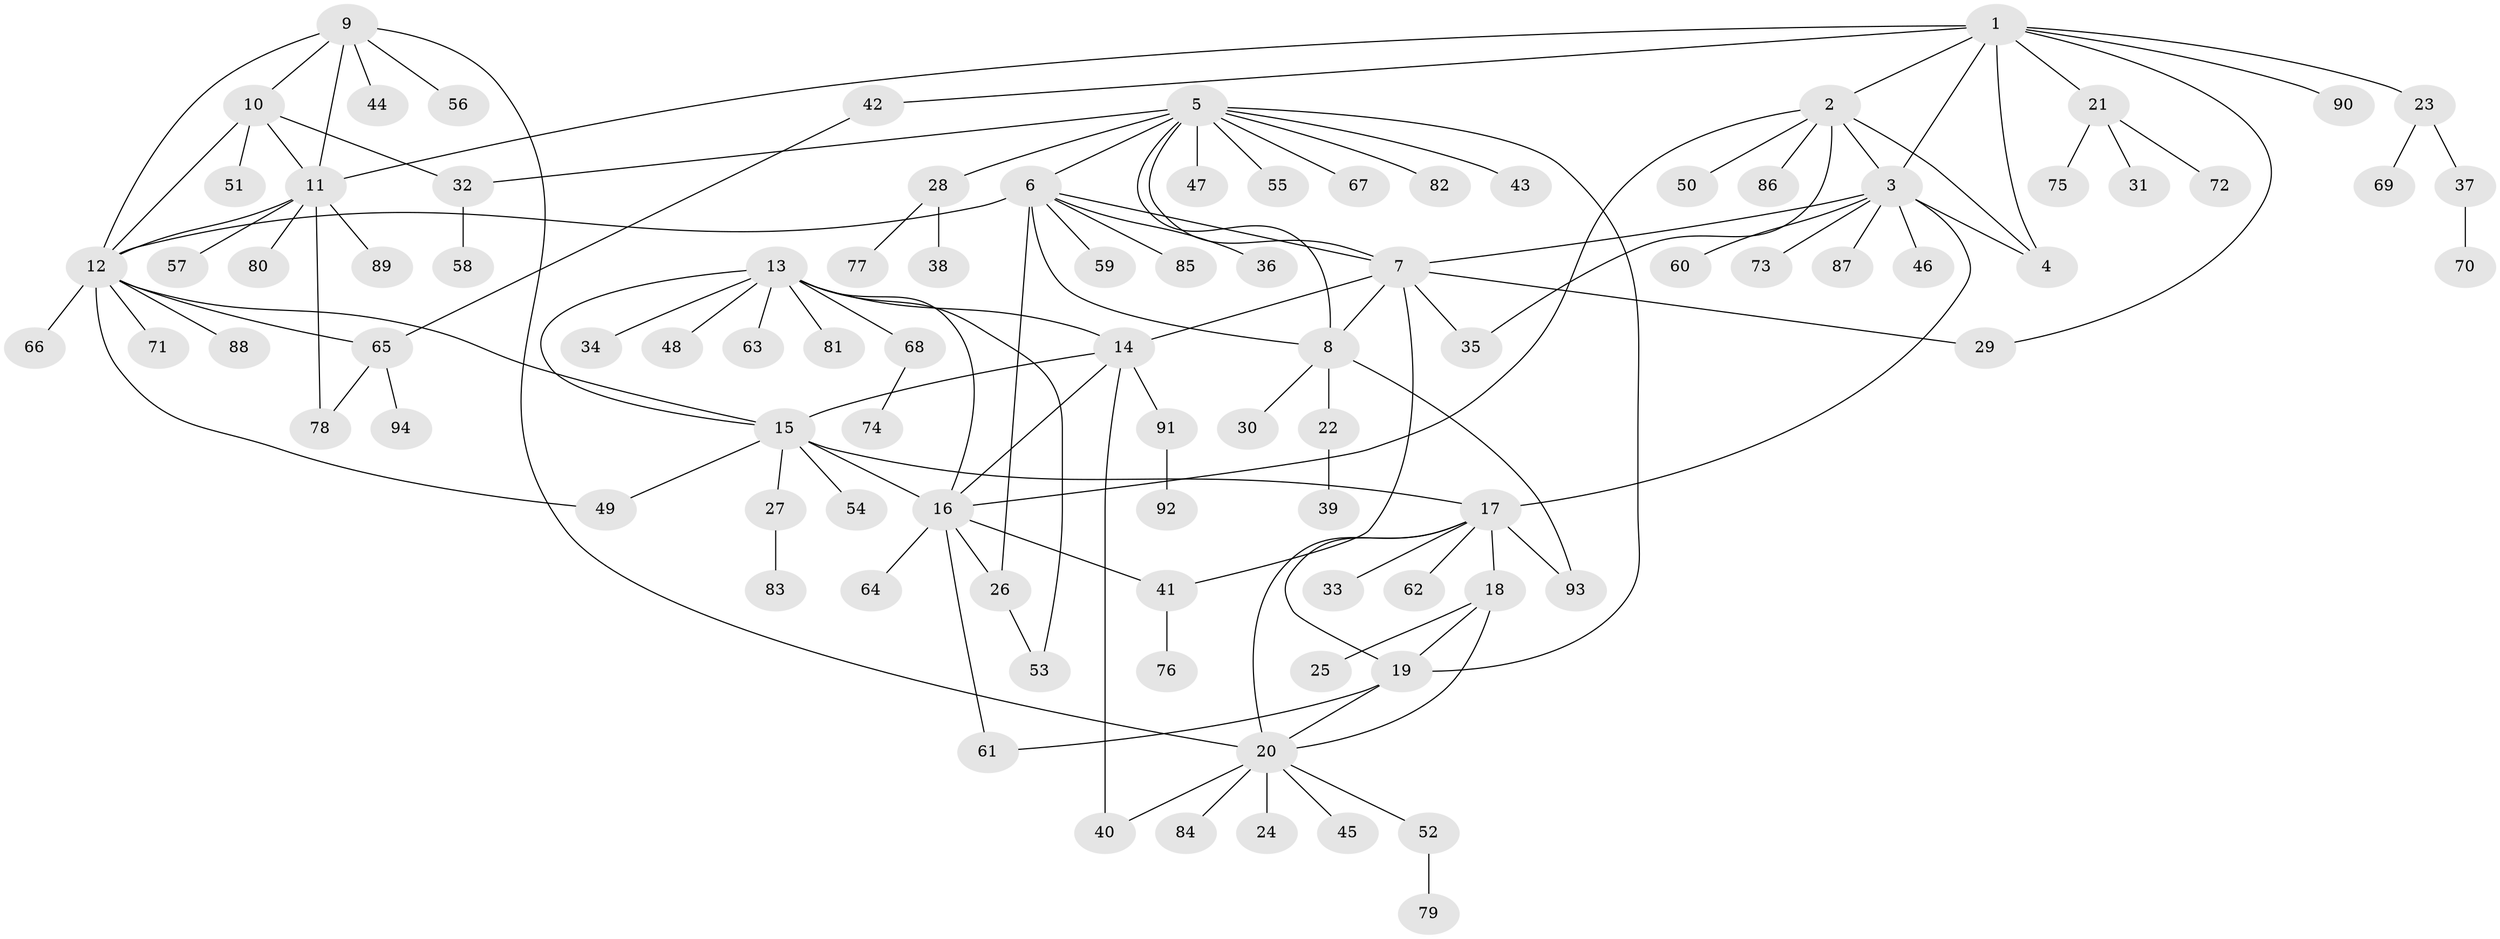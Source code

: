 // coarse degree distribution, {14: 0.0273972602739726, 11: 0.0136986301369863, 2: 0.1643835616438356, 9: 0.0273972602739726, 13: 0.0136986301369863, 5: 0.0273972602739726, 7: 0.0410958904109589, 10: 0.0136986301369863, 3: 0.0821917808219178, 1: 0.589041095890411}
// Generated by graph-tools (version 1.1) at 2025/52/02/27/25 19:52:20]
// undirected, 94 vertices, 126 edges
graph export_dot {
graph [start="1"]
  node [color=gray90,style=filled];
  1;
  2;
  3;
  4;
  5;
  6;
  7;
  8;
  9;
  10;
  11;
  12;
  13;
  14;
  15;
  16;
  17;
  18;
  19;
  20;
  21;
  22;
  23;
  24;
  25;
  26;
  27;
  28;
  29;
  30;
  31;
  32;
  33;
  34;
  35;
  36;
  37;
  38;
  39;
  40;
  41;
  42;
  43;
  44;
  45;
  46;
  47;
  48;
  49;
  50;
  51;
  52;
  53;
  54;
  55;
  56;
  57;
  58;
  59;
  60;
  61;
  62;
  63;
  64;
  65;
  66;
  67;
  68;
  69;
  70;
  71;
  72;
  73;
  74;
  75;
  76;
  77;
  78;
  79;
  80;
  81;
  82;
  83;
  84;
  85;
  86;
  87;
  88;
  89;
  90;
  91;
  92;
  93;
  94;
  1 -- 2;
  1 -- 3;
  1 -- 4;
  1 -- 11;
  1 -- 21;
  1 -- 23;
  1 -- 29;
  1 -- 42;
  1 -- 90;
  2 -- 3;
  2 -- 4;
  2 -- 16;
  2 -- 35;
  2 -- 50;
  2 -- 86;
  3 -- 4;
  3 -- 7;
  3 -- 17;
  3 -- 46;
  3 -- 60;
  3 -- 73;
  3 -- 87;
  5 -- 6;
  5 -- 7;
  5 -- 8;
  5 -- 19;
  5 -- 28;
  5 -- 32;
  5 -- 43;
  5 -- 47;
  5 -- 55;
  5 -- 67;
  5 -- 82;
  6 -- 7;
  6 -- 8;
  6 -- 12;
  6 -- 26;
  6 -- 36;
  6 -- 59;
  6 -- 85;
  7 -- 8;
  7 -- 14;
  7 -- 29;
  7 -- 35;
  7 -- 41;
  8 -- 22;
  8 -- 30;
  8 -- 93;
  9 -- 10;
  9 -- 11;
  9 -- 12;
  9 -- 20;
  9 -- 44;
  9 -- 56;
  10 -- 11;
  10 -- 12;
  10 -- 32;
  10 -- 51;
  11 -- 12;
  11 -- 57;
  11 -- 78;
  11 -- 80;
  11 -- 89;
  12 -- 15;
  12 -- 49;
  12 -- 65;
  12 -- 66;
  12 -- 71;
  12 -- 88;
  13 -- 14;
  13 -- 15;
  13 -- 16;
  13 -- 34;
  13 -- 48;
  13 -- 53;
  13 -- 63;
  13 -- 68;
  13 -- 81;
  14 -- 15;
  14 -- 16;
  14 -- 40;
  14 -- 91;
  15 -- 16;
  15 -- 17;
  15 -- 27;
  15 -- 49;
  15 -- 54;
  16 -- 26;
  16 -- 41;
  16 -- 61;
  16 -- 64;
  17 -- 18;
  17 -- 19;
  17 -- 20;
  17 -- 33;
  17 -- 62;
  17 -- 93;
  18 -- 19;
  18 -- 20;
  18 -- 25;
  19 -- 20;
  19 -- 61;
  20 -- 24;
  20 -- 40;
  20 -- 45;
  20 -- 52;
  20 -- 84;
  21 -- 31;
  21 -- 72;
  21 -- 75;
  22 -- 39;
  23 -- 37;
  23 -- 69;
  26 -- 53;
  27 -- 83;
  28 -- 38;
  28 -- 77;
  32 -- 58;
  37 -- 70;
  41 -- 76;
  42 -- 65;
  52 -- 79;
  65 -- 78;
  65 -- 94;
  68 -- 74;
  91 -- 92;
}
